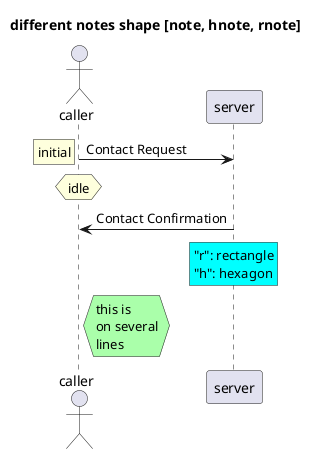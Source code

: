 @startuml

title different notes shape [note, hnote, rnote]

actor caller
participant server

caller -> server : Contact Request
rnote left: initial

hnote over caller: idle

caller <- server : Contact Confirmation

rnote over server #cyan
    "r": rectangle
    "h": hexagon
end rnote
' endrnote is same as "end rnote"

hnote right of caller #AAFFAA
    this is
    on several
    lines
end hnote

@enduml